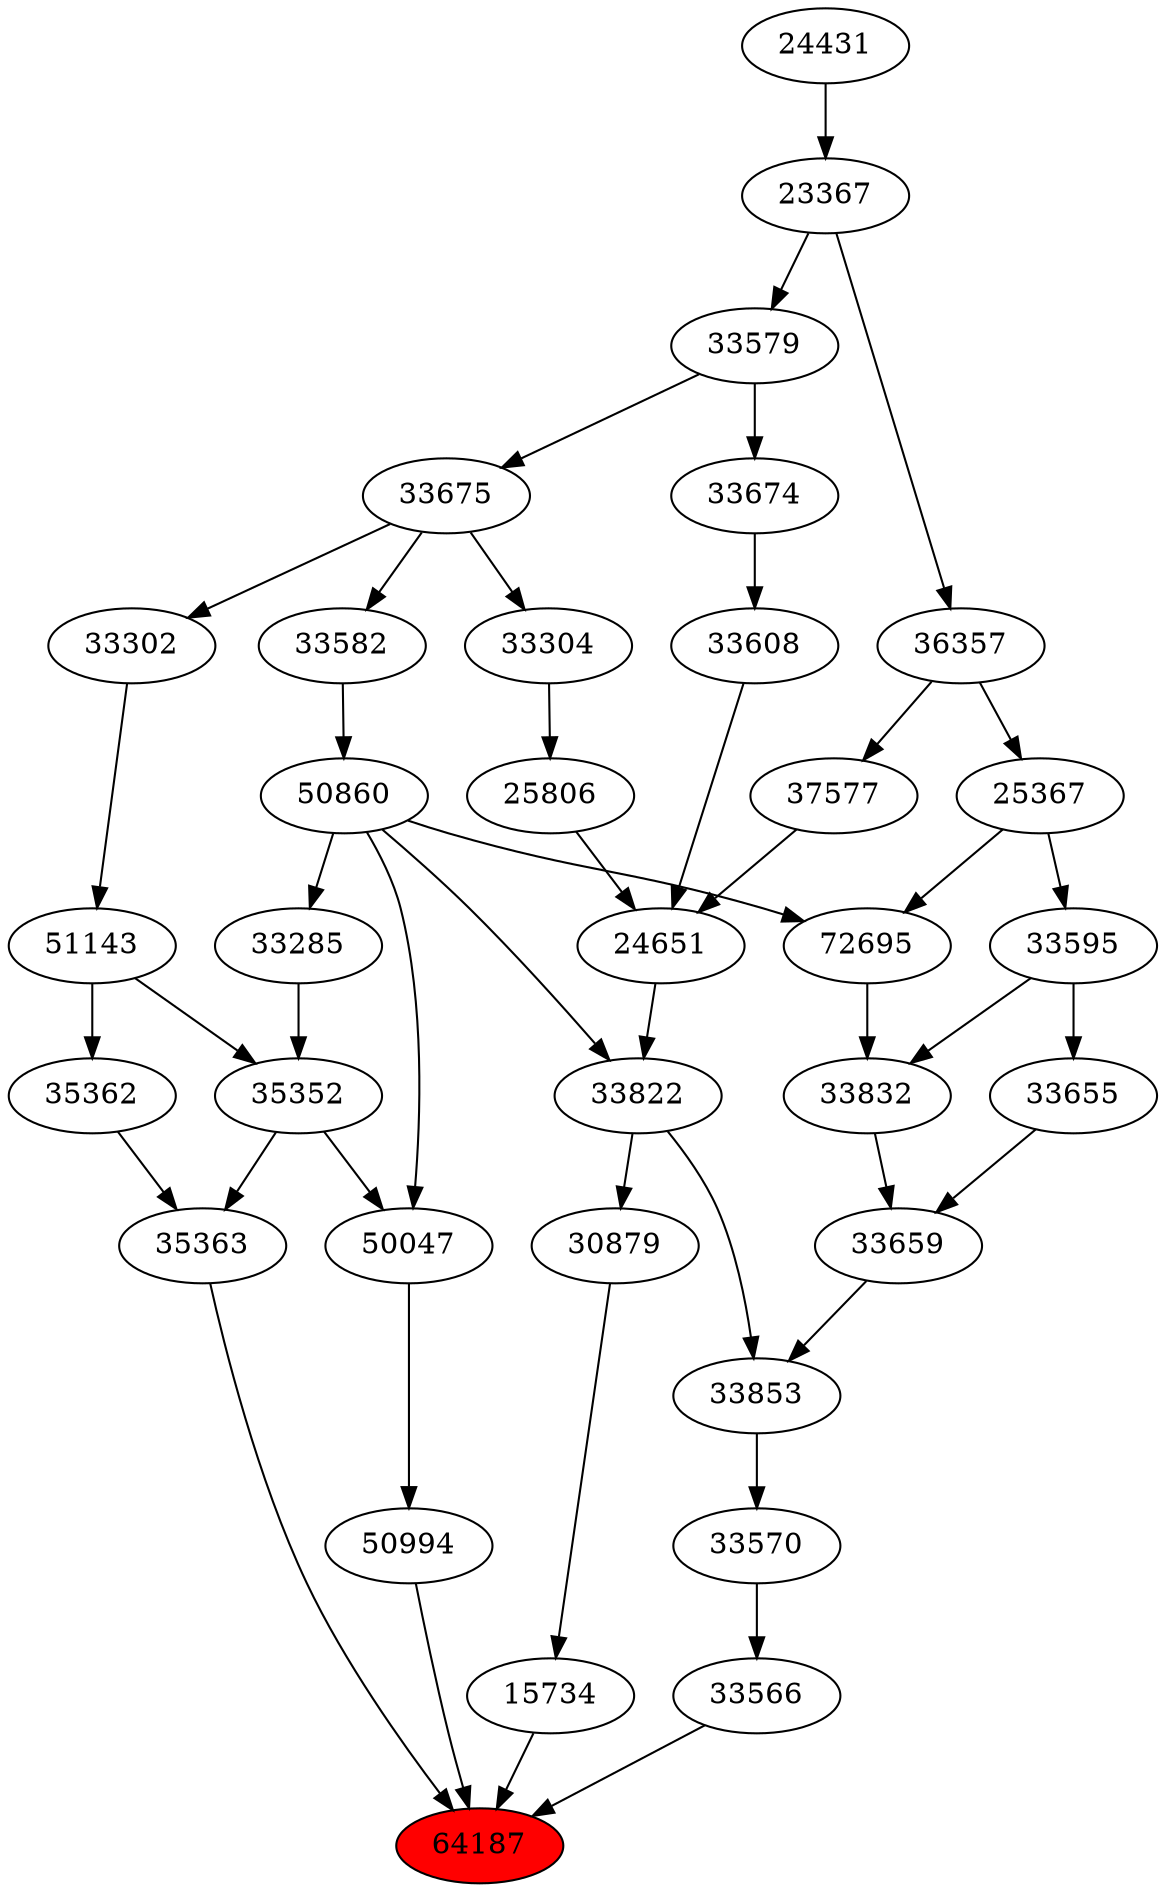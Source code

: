strict digraph{ 
64187 [label="64187" fillcolor=red style=filled]
35363 -> 64187
33566 -> 64187
50994 -> 64187
15734 -> 64187
35363 [label="35363"]
35362 -> 35363
35352 -> 35363
33566 [label="33566"]
33570 -> 33566
50994 [label="50994"]
50047 -> 50994
15734 [label="15734"]
30879 -> 15734
35362 [label="35362"]
51143 -> 35362
35352 [label="35352"]
33285 -> 35352
51143 -> 35352
33570 [label="33570"]
33853 -> 33570
50047 [label="50047"]
35352 -> 50047
50860 -> 50047
30879 [label="30879"]
33822 -> 30879
51143 [label="51143"]
33302 -> 51143
33285 [label="33285"]
50860 -> 33285
33853 [label="33853"]
33659 -> 33853
33822 -> 33853
50860 [label="50860"]
33582 -> 50860
33822 [label="33822"]
24651 -> 33822
50860 -> 33822
33302 [label="33302"]
33675 -> 33302
33659 [label="33659"]
33655 -> 33659
33832 -> 33659
33582 [label="33582"]
33675 -> 33582
24651 [label="24651"]
25806 -> 24651
33608 -> 24651
37577 -> 24651
33675 [label="33675"]
33579 -> 33675
33655 [label="33655"]
33595 -> 33655
33832 [label="33832"]
72695 -> 33832
33595 -> 33832
25806 [label="25806"]
33304 -> 25806
33608 [label="33608"]
33674 -> 33608
37577 [label="37577"]
36357 -> 37577
33579 [label="33579"]
23367 -> 33579
33595 [label="33595"]
25367 -> 33595
72695 [label="72695"]
50860 -> 72695
25367 -> 72695
33304 [label="33304"]
33675 -> 33304
33674 [label="33674"]
33579 -> 33674
36357 [label="36357"]
23367 -> 36357
23367 [label="23367"]
24431 -> 23367
25367 [label="25367"]
36357 -> 25367
24431 [label="24431"]
}